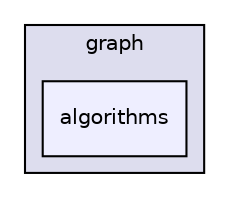 digraph "arm_compute/graph/algorithms" {
  compound=true
  node [ fontsize="10", fontname="Helvetica"];
  edge [ labelfontsize="10", labelfontname="Helvetica"];
  subgraph clusterdir_99ae3712d1eecd2a93fc4d38b59a99ba {
    graph [ bgcolor="#ddddee", pencolor="black", label="graph" fontname="Helvetica", fontsize="10", URL="dir_99ae3712d1eecd2a93fc4d38b59a99ba.xhtml"]
  dir_d03e69479d487ec17de4c74c8d185b2d [shape=box, label="algorithms", style="filled", fillcolor="#eeeeff", pencolor="black", URL="dir_d03e69479d487ec17de4c74c8d185b2d.xhtml"];
  }
}
